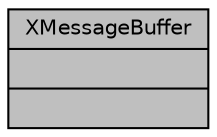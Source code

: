 digraph "XMessageBuffer"
{
  edge [fontname="Helvetica",fontsize="10",labelfontname="Helvetica",labelfontsize="10"];
  node [fontname="Helvetica",fontsize="10",shape=record];
  Node1 [label="{XMessageBuffer\n||}",height=0.2,width=0.4,color="black", fillcolor="grey75", style="filled", fontcolor="black"];
}
